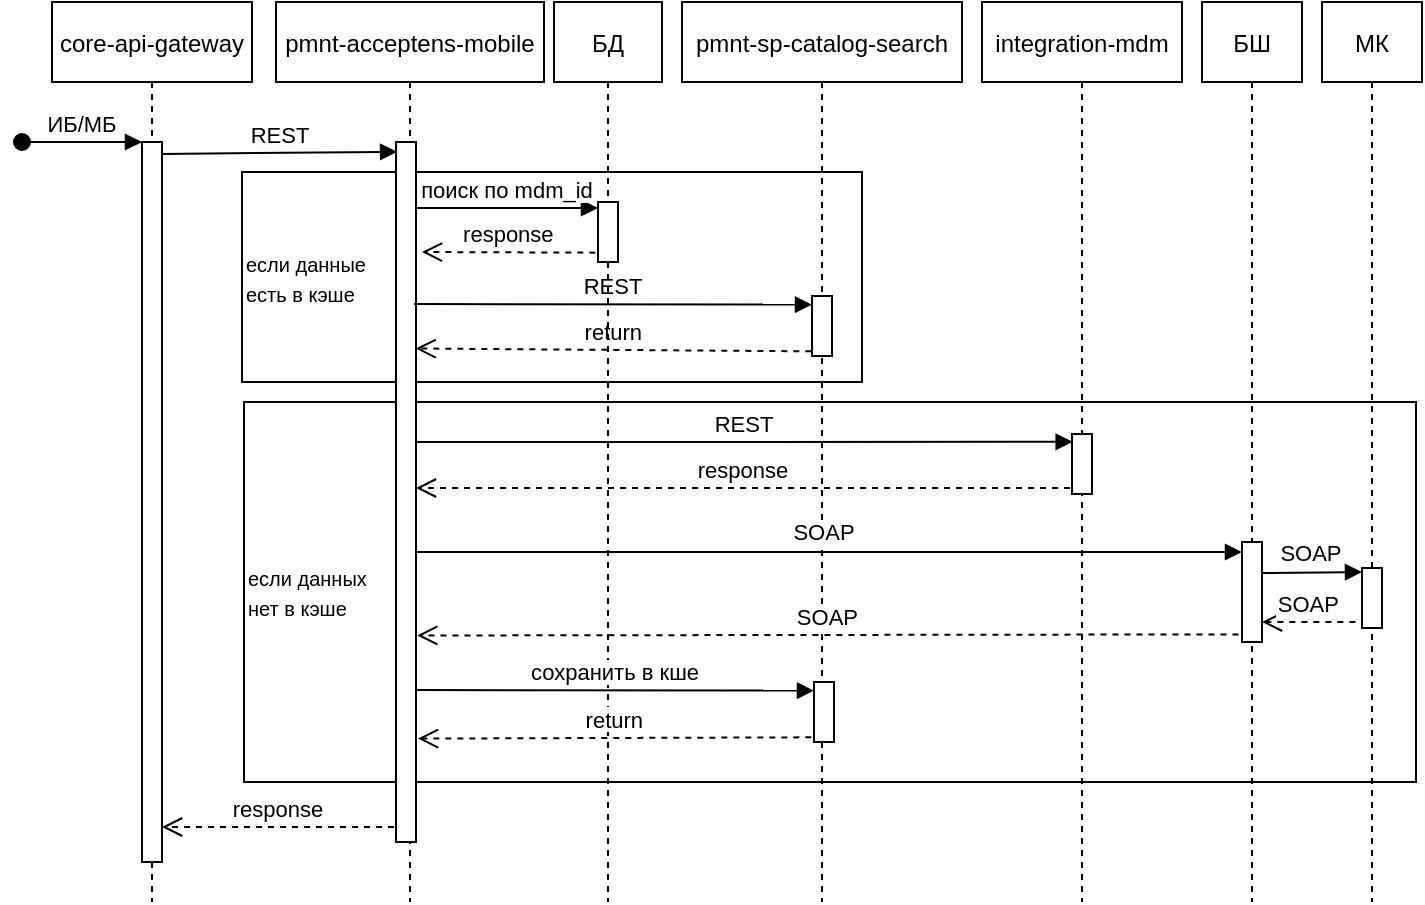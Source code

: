 <mxfile version="15.5.9" type="github">
  <diagram id="kgpKYQtTHZ0yAKxKKP6v" name="Page-1">
    <mxGraphModel dx="1888" dy="579" grid="1" gridSize="10" guides="1" tooltips="1" connect="1" arrows="1" fold="1" page="1" pageScale="1" pageWidth="850" pageHeight="1100" math="0" shadow="0">
      <root>
        <mxCell id="0" />
        <mxCell id="1" parent="0" />
        <mxCell id="2X8ocmBGrffsRyVZczDk-13" value="&lt;font style=&quot;font-size: 10px&quot;&gt;если данные &lt;br&gt;есть в кэше&lt;/font&gt;" style="rounded=0;whiteSpace=wrap;html=1;align=left;" vertex="1" parent="1">
          <mxGeometry x="-730" y="105" width="310" height="105" as="geometry" />
        </mxCell>
        <mxCell id="3nuBFxr9cyL0pnOWT2aG-1" value="core-api-gateway" style="shape=umlLifeline;perimeter=lifelinePerimeter;container=1;collapsible=0;recursiveResize=0;rounded=0;shadow=0;strokeWidth=1;" parent="1" vertex="1">
          <mxGeometry x="-825" y="20" width="100" height="450" as="geometry" />
        </mxCell>
        <mxCell id="3nuBFxr9cyL0pnOWT2aG-2" value="" style="points=[];perimeter=orthogonalPerimeter;rounded=0;shadow=0;strokeWidth=1;" parent="3nuBFxr9cyL0pnOWT2aG-1" vertex="1">
          <mxGeometry x="45" y="70" width="10" height="360" as="geometry" />
        </mxCell>
        <mxCell id="3nuBFxr9cyL0pnOWT2aG-3" value="ИБ/МБ" style="verticalAlign=bottom;startArrow=oval;endArrow=block;startSize=8;shadow=0;strokeWidth=1;" parent="3nuBFxr9cyL0pnOWT2aG-1" target="3nuBFxr9cyL0pnOWT2aG-2" edge="1">
          <mxGeometry relative="1" as="geometry">
            <mxPoint x="-15" y="70" as="sourcePoint" />
          </mxGeometry>
        </mxCell>
        <mxCell id="3nuBFxr9cyL0pnOWT2aG-5" value="pmnt-acceptens-mobile" style="shape=umlLifeline;perimeter=lifelinePerimeter;container=1;collapsible=0;recursiveResize=0;rounded=0;shadow=0;strokeWidth=1;" parent="1" vertex="1">
          <mxGeometry x="-713" y="20" width="134" height="450" as="geometry" />
        </mxCell>
        <mxCell id="2X8ocmBGrffsRyVZczDk-34" value="&lt;font style=&quot;font-size: 10px&quot;&gt;если данных&lt;br&gt;нет в кэше&lt;/font&gt;" style="rounded=0;whiteSpace=wrap;html=1;align=left;" vertex="1" parent="3nuBFxr9cyL0pnOWT2aG-5">
          <mxGeometry x="-16" y="200" width="586" height="190" as="geometry" />
        </mxCell>
        <mxCell id="3nuBFxr9cyL0pnOWT2aG-6" value="" style="points=[];perimeter=orthogonalPerimeter;rounded=0;shadow=0;strokeWidth=1;" parent="3nuBFxr9cyL0pnOWT2aG-5" vertex="1">
          <mxGeometry x="60" y="70" width="10" height="350" as="geometry" />
        </mxCell>
        <mxCell id="2X8ocmBGrffsRyVZczDk-21" value="REST" style="verticalAlign=bottom;endArrow=block;shadow=0;strokeWidth=1;entryX=-0.067;entryY=0.062;entryDx=0;entryDy=0;entryPerimeter=0;" edge="1" parent="3nuBFxr9cyL0pnOWT2aG-5">
          <mxGeometry relative="1" as="geometry">
            <mxPoint x="70" y="220" as="sourcePoint" />
            <mxPoint x="398.33" y="219.92" as="targetPoint" />
          </mxGeometry>
        </mxCell>
        <mxCell id="3nuBFxr9cyL0pnOWT2aG-7" value="response" style="verticalAlign=bottom;endArrow=open;dashed=1;endSize=8;exitX=0;exitY=0.95;shadow=0;strokeWidth=1;" parent="1" edge="1">
          <mxGeometry relative="1" as="geometry">
            <mxPoint x="-770" y="432.5" as="targetPoint" />
            <mxPoint x="-654" y="432.5" as="sourcePoint" />
          </mxGeometry>
        </mxCell>
        <mxCell id="3nuBFxr9cyL0pnOWT2aG-8" value="REST" style="verticalAlign=bottom;endArrow=block;shadow=0;strokeWidth=1;entryX=0.055;entryY=0.014;entryDx=0;entryDy=0;entryPerimeter=0;" parent="1" target="3nuBFxr9cyL0pnOWT2aG-6" edge="1">
          <mxGeometry relative="1" as="geometry">
            <mxPoint x="-770" y="95.96" as="sourcePoint" />
            <mxPoint x="-660" y="96" as="targetPoint" />
          </mxGeometry>
        </mxCell>
        <mxCell id="3nuBFxr9cyL0pnOWT2aG-9" value="REST" style="verticalAlign=bottom;endArrow=block;entryX=0;entryY=0.144;shadow=0;strokeWidth=1;entryDx=0;entryDy=0;entryPerimeter=0;" parent="1" target="2X8ocmBGrffsRyVZczDk-19" edge="1">
          <mxGeometry relative="1" as="geometry">
            <mxPoint x="-644" y="171" as="sourcePoint" />
            <mxPoint x="-453.0" y="172.01" as="targetPoint" />
          </mxGeometry>
        </mxCell>
        <mxCell id="3nuBFxr9cyL0pnOWT2aG-10" value="return" style="verticalAlign=bottom;endArrow=open;dashed=1;endSize=8;shadow=0;strokeWidth=1;exitX=-0.133;exitY=0.922;exitDx=0;exitDy=0;exitPerimeter=0;entryX=0.521;entryY=0.385;entryDx=0;entryDy=0;entryPerimeter=0;" parent="1" target="3nuBFxr9cyL0pnOWT2aG-5" edge="1">
          <mxGeometry relative="1" as="geometry">
            <mxPoint x="-648" y="170" as="targetPoint" />
            <mxPoint x="-445.33" y="194.66" as="sourcePoint" />
          </mxGeometry>
        </mxCell>
        <mxCell id="2X8ocmBGrffsRyVZczDk-1" value="поиск по mdm_id" style="verticalAlign=bottom;endArrow=block;shadow=0;strokeWidth=1;" edge="1" parent="1" target="2X8ocmBGrffsRyVZczDk-3">
          <mxGeometry relative="1" as="geometry">
            <mxPoint x="-643" y="123" as="sourcePoint" />
            <mxPoint x="-554.006" y="123.95" as="targetPoint" />
          </mxGeometry>
        </mxCell>
        <mxCell id="2X8ocmBGrffsRyVZczDk-2" value="БД" style="shape=umlLifeline;perimeter=lifelinePerimeter;container=1;collapsible=0;recursiveResize=0;rounded=0;shadow=0;strokeWidth=1;" vertex="1" parent="1">
          <mxGeometry x="-574" y="20" width="54" height="450" as="geometry" />
        </mxCell>
        <mxCell id="2X8ocmBGrffsRyVZczDk-3" value="" style="points=[];perimeter=orthogonalPerimeter;rounded=0;shadow=0;strokeWidth=1;" vertex="1" parent="2X8ocmBGrffsRyVZczDk-2">
          <mxGeometry x="22" y="100" width="10" height="30" as="geometry" />
        </mxCell>
        <mxCell id="2X8ocmBGrffsRyVZczDk-4" value="integration-mdm" style="shape=umlLifeline;perimeter=lifelinePerimeter;container=1;collapsible=0;recursiveResize=0;rounded=0;shadow=0;strokeWidth=1;" vertex="1" parent="1">
          <mxGeometry x="-360" y="20" width="100" height="450" as="geometry" />
        </mxCell>
        <mxCell id="2X8ocmBGrffsRyVZczDk-23" value="" style="points=[];perimeter=orthogonalPerimeter;rounded=0;shadow=0;strokeWidth=1;" vertex="1" parent="2X8ocmBGrffsRyVZczDk-4">
          <mxGeometry x="45" y="216" width="10" height="30" as="geometry" />
        </mxCell>
        <mxCell id="2X8ocmBGrffsRyVZczDk-28" value="SOAP" style="verticalAlign=bottom;endArrow=open;dashed=1;endSize=8;shadow=0;strokeWidth=1;exitX=-0.133;exitY=0.922;exitDx=0;exitDy=0;exitPerimeter=0;" edge="1" parent="2X8ocmBGrffsRyVZczDk-4" target="2X8ocmBGrffsRyVZczDk-25">
          <mxGeometry relative="1" as="geometry">
            <mxPoint x="-10" y="310.64" as="targetPoint" />
            <mxPoint x="186.67" y="310" as="sourcePoint" />
          </mxGeometry>
        </mxCell>
        <mxCell id="2X8ocmBGrffsRyVZczDk-6" value="БШ" style="shape=umlLifeline;perimeter=lifelinePerimeter;container=1;collapsible=0;recursiveResize=0;rounded=0;shadow=0;strokeWidth=1;" vertex="1" parent="1">
          <mxGeometry x="-250" y="20" width="50" height="450" as="geometry" />
        </mxCell>
        <mxCell id="2X8ocmBGrffsRyVZczDk-25" value="" style="points=[];perimeter=orthogonalPerimeter;rounded=0;shadow=0;strokeWidth=1;" vertex="1" parent="2X8ocmBGrffsRyVZczDk-6">
          <mxGeometry x="20" y="270" width="10" height="50" as="geometry" />
        </mxCell>
        <mxCell id="2X8ocmBGrffsRyVZczDk-27" value="SOAP" style="verticalAlign=bottom;endArrow=block;shadow=0;strokeWidth=1;" edge="1" parent="2X8ocmBGrffsRyVZczDk-6">
          <mxGeometry x="-0.012" y="1" relative="1" as="geometry">
            <mxPoint x="30" y="285.5" as="sourcePoint" />
            <mxPoint x="80" y="285" as="targetPoint" />
            <mxPoint as="offset" />
          </mxGeometry>
        </mxCell>
        <mxCell id="2X8ocmBGrffsRyVZczDk-8" value="МК" style="shape=umlLifeline;perimeter=lifelinePerimeter;container=1;collapsible=0;recursiveResize=0;rounded=0;shadow=0;strokeWidth=1;" vertex="1" parent="1">
          <mxGeometry x="-190" y="20" width="50" height="450" as="geometry" />
        </mxCell>
        <mxCell id="2X8ocmBGrffsRyVZczDk-29" value="" style="points=[];perimeter=orthogonalPerimeter;rounded=0;shadow=0;strokeWidth=1;" vertex="1" parent="2X8ocmBGrffsRyVZczDk-8">
          <mxGeometry x="20" y="283" width="10" height="30" as="geometry" />
        </mxCell>
        <mxCell id="2X8ocmBGrffsRyVZczDk-11" value="pmnt-sp-catalog-search" style="shape=umlLifeline;perimeter=lifelinePerimeter;container=1;collapsible=0;recursiveResize=0;rounded=0;shadow=0;strokeWidth=1;" vertex="1" parent="1">
          <mxGeometry x="-510" y="20" width="140" height="450" as="geometry" />
        </mxCell>
        <mxCell id="2X8ocmBGrffsRyVZczDk-19" value="" style="points=[];perimeter=orthogonalPerimeter;rounded=0;shadow=0;strokeWidth=1;" vertex="1" parent="2X8ocmBGrffsRyVZczDk-11">
          <mxGeometry x="65" y="147" width="10" height="30" as="geometry" />
        </mxCell>
        <mxCell id="2X8ocmBGrffsRyVZczDk-22" value="response" style="verticalAlign=bottom;endArrow=open;dashed=1;endSize=8;shadow=0;strokeWidth=1;" edge="1" parent="2X8ocmBGrffsRyVZczDk-11" target="3nuBFxr9cyL0pnOWT2aG-6">
          <mxGeometry relative="1" as="geometry">
            <mxPoint x="-129" y="243" as="targetPoint" />
            <mxPoint x="194" y="243" as="sourcePoint" />
          </mxGeometry>
        </mxCell>
        <mxCell id="2X8ocmBGrffsRyVZczDk-30" value="SOAP" style="verticalAlign=bottom;endArrow=open;dashed=1;endSize=8;shadow=0;strokeWidth=1;entryX=1.06;entryY=0.705;entryDx=0;entryDy=0;entryPerimeter=0;" edge="1" parent="2X8ocmBGrffsRyVZczDk-11" target="3nuBFxr9cyL0pnOWT2aG-6">
          <mxGeometry relative="1" as="geometry">
            <mxPoint x="-138" y="310" as="targetPoint" />
            <mxPoint x="278.22" y="316.2" as="sourcePoint" />
          </mxGeometry>
        </mxCell>
        <mxCell id="2X8ocmBGrffsRyVZczDk-10" value="response" style="verticalAlign=bottom;endArrow=open;dashed=1;endSize=8;exitX=-0.133;exitY=0.844;shadow=0;strokeWidth=1;exitDx=0;exitDy=0;exitPerimeter=0;" edge="1" parent="1" source="2X8ocmBGrffsRyVZczDk-3">
          <mxGeometry relative="1" as="geometry">
            <mxPoint x="-640" y="145" as="targetPoint" />
            <mxPoint x="-558" y="145" as="sourcePoint" />
          </mxGeometry>
        </mxCell>
        <mxCell id="2X8ocmBGrffsRyVZczDk-26" value="SOAP" style="verticalAlign=bottom;endArrow=block;shadow=0;strokeWidth=1;" edge="1" parent="1">
          <mxGeometry x="-0.012" y="1" relative="1" as="geometry">
            <mxPoint x="-643" y="295" as="sourcePoint" />
            <mxPoint x="-230" y="295" as="targetPoint" />
            <mxPoint as="offset" />
          </mxGeometry>
        </mxCell>
        <mxCell id="2X8ocmBGrffsRyVZczDk-31" value="сохранить в кше" style="verticalAlign=bottom;endArrow=block;entryX=0;entryY=0.144;shadow=0;strokeWidth=1;entryDx=0;entryDy=0;entryPerimeter=0;" edge="1" parent="1" target="2X8ocmBGrffsRyVZczDk-33">
          <mxGeometry relative="1" as="geometry">
            <mxPoint x="-643" y="364" as="sourcePoint" />
            <mxPoint x="-452.0" y="365.01" as="targetPoint" />
          </mxGeometry>
        </mxCell>
        <mxCell id="2X8ocmBGrffsRyVZczDk-32" value="return" style="verticalAlign=bottom;endArrow=open;dashed=1;endSize=8;shadow=0;strokeWidth=1;exitX=-0.133;exitY=0.922;exitDx=0;exitDy=0;exitPerimeter=0;entryX=1.1;entryY=0.234;entryDx=0;entryDy=0;entryPerimeter=0;" edge="1" parent="1" source="2X8ocmBGrffsRyVZczDk-33">
          <mxGeometry relative="1" as="geometry">
            <mxPoint x="-642" y="388.3" as="targetPoint" />
            <mxPoint x="-466" y="390" as="sourcePoint" />
          </mxGeometry>
        </mxCell>
        <mxCell id="2X8ocmBGrffsRyVZczDk-33" value="" style="points=[];perimeter=orthogonalPerimeter;rounded=0;shadow=0;strokeWidth=1;" vertex="1" parent="1">
          <mxGeometry x="-444" y="360" width="10" height="30" as="geometry" />
        </mxCell>
      </root>
    </mxGraphModel>
  </diagram>
</mxfile>
